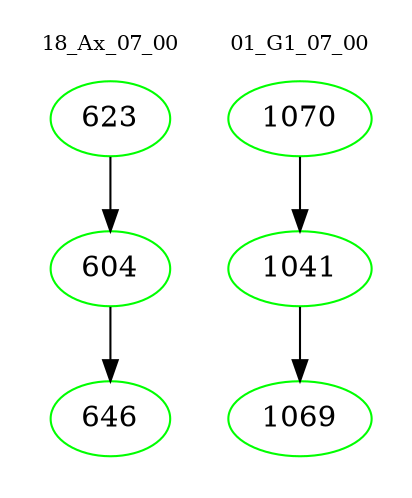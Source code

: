 digraph{
subgraph cluster_0 {
color = white
label = "18_Ax_07_00";
fontsize=10;
T0_623 [label="623", color="green"]
T0_623 -> T0_604 [color="black"]
T0_604 [label="604", color="green"]
T0_604 -> T0_646 [color="black"]
T0_646 [label="646", color="green"]
}
subgraph cluster_1 {
color = white
label = "01_G1_07_00";
fontsize=10;
T1_1070 [label="1070", color="green"]
T1_1070 -> T1_1041 [color="black"]
T1_1041 [label="1041", color="green"]
T1_1041 -> T1_1069 [color="black"]
T1_1069 [label="1069", color="green"]
}
}
